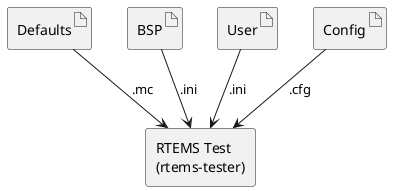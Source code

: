 '
' Tester Configuration 1.
'
' Copyright (c) 2018 Chris Johns <chrisj@rtems.org>
' All rights reserved.
'
@startuml

 artifact Defaults
 artifact BSP
 artifact User
 artifact Config
 rectangle "RTEMS Test\n(rtems-tester)" as tester

 Defaults -down-> tester: .mc
 BSP      -down-> tester: .ini
 User     -down-> tester: .ini
 Config   -down-> tester: .cfg

@enduml
